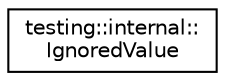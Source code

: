 digraph "Graphical Class Hierarchy"
{
 // INTERACTIVE_SVG=YES
 // LATEX_PDF_SIZE
  edge [fontname="Helvetica",fontsize="10",labelfontname="Helvetica",labelfontsize="10"];
  node [fontname="Helvetica",fontsize="10",shape=record];
  rankdir="LR";
  Node0 [label="testing::internal::\lIgnoredValue",height=0.2,width=0.4,color="black", fillcolor="white", style="filled",URL="$de/d04/classtesting_1_1internal_1_1_ignored_value.html",tooltip=" "];
}
